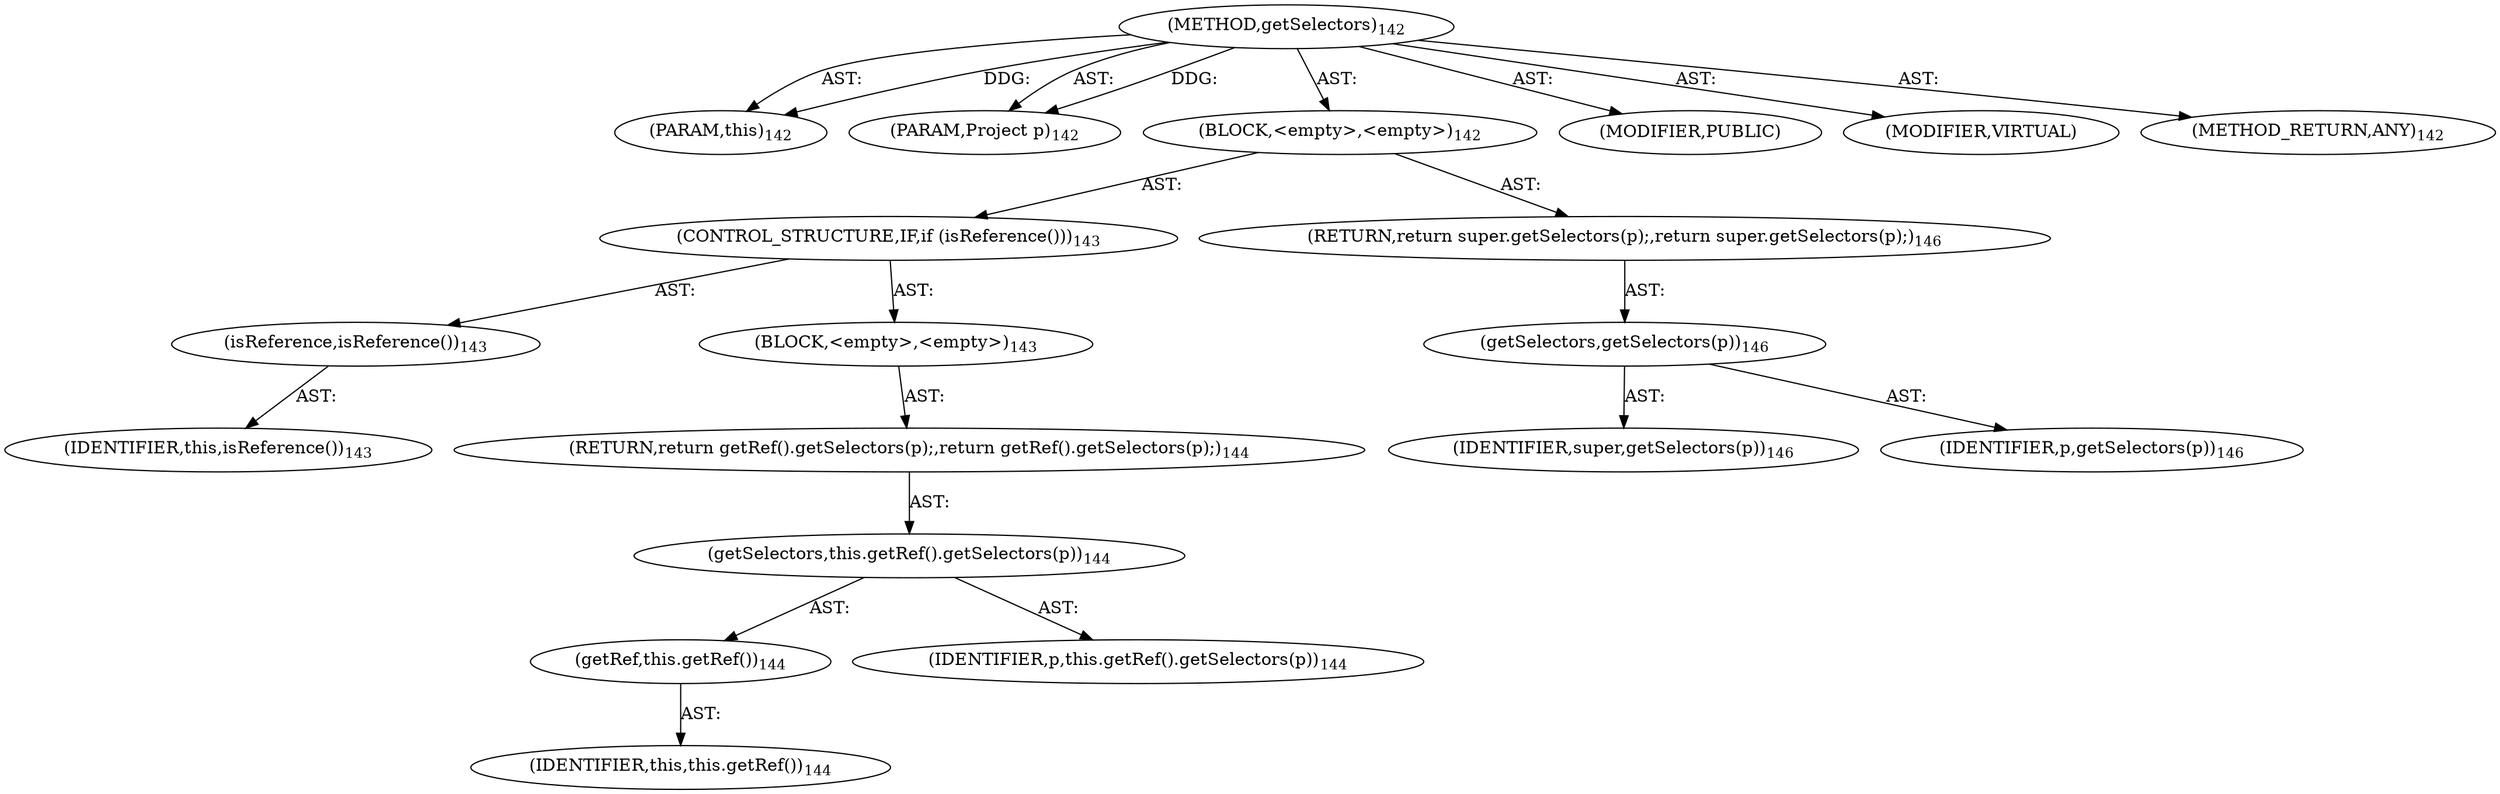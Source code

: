digraph "getSelectors" {  
"111669149701" [label = <(METHOD,getSelectors)<SUB>142</SUB>> ]
"115964116996" [label = <(PARAM,this)<SUB>142</SUB>> ]
"115964117005" [label = <(PARAM,Project p)<SUB>142</SUB>> ]
"25769803786" [label = <(BLOCK,&lt;empty&gt;,&lt;empty&gt;)<SUB>142</SUB>> ]
"47244640261" [label = <(CONTROL_STRUCTURE,IF,if (isReference()))<SUB>143</SUB>> ]
"30064771104" [label = <(isReference,isReference())<SUB>143</SUB>> ]
"68719476743" [label = <(IDENTIFIER,this,isReference())<SUB>143</SUB>> ]
"25769803787" [label = <(BLOCK,&lt;empty&gt;,&lt;empty&gt;)<SUB>143</SUB>> ]
"146028888070" [label = <(RETURN,return getRef().getSelectors(p);,return getRef().getSelectors(p);)<SUB>144</SUB>> ]
"30064771105" [label = <(getSelectors,this.getRef().getSelectors(p))<SUB>144</SUB>> ]
"30064771106" [label = <(getRef,this.getRef())<SUB>144</SUB>> ]
"68719476744" [label = <(IDENTIFIER,this,this.getRef())<SUB>144</SUB>> ]
"68719476778" [label = <(IDENTIFIER,p,this.getRef().getSelectors(p))<SUB>144</SUB>> ]
"146028888071" [label = <(RETURN,return super.getSelectors(p);,return super.getSelectors(p);)<SUB>146</SUB>> ]
"30064771107" [label = <(getSelectors,getSelectors(p))<SUB>146</SUB>> ]
"68719476779" [label = <(IDENTIFIER,super,getSelectors(p))<SUB>146</SUB>> ]
"68719476780" [label = <(IDENTIFIER,p,getSelectors(p))<SUB>146</SUB>> ]
"133143986188" [label = <(MODIFIER,PUBLIC)> ]
"133143986189" [label = <(MODIFIER,VIRTUAL)> ]
"128849018885" [label = <(METHOD_RETURN,ANY)<SUB>142</SUB>> ]
  "111669149701" -> "115964116996"  [ label = "AST: "] 
  "111669149701" -> "115964117005"  [ label = "AST: "] 
  "111669149701" -> "25769803786"  [ label = "AST: "] 
  "111669149701" -> "133143986188"  [ label = "AST: "] 
  "111669149701" -> "133143986189"  [ label = "AST: "] 
  "111669149701" -> "128849018885"  [ label = "AST: "] 
  "25769803786" -> "47244640261"  [ label = "AST: "] 
  "25769803786" -> "146028888071"  [ label = "AST: "] 
  "47244640261" -> "30064771104"  [ label = "AST: "] 
  "47244640261" -> "25769803787"  [ label = "AST: "] 
  "30064771104" -> "68719476743"  [ label = "AST: "] 
  "25769803787" -> "146028888070"  [ label = "AST: "] 
  "146028888070" -> "30064771105"  [ label = "AST: "] 
  "30064771105" -> "30064771106"  [ label = "AST: "] 
  "30064771105" -> "68719476778"  [ label = "AST: "] 
  "30064771106" -> "68719476744"  [ label = "AST: "] 
  "146028888071" -> "30064771107"  [ label = "AST: "] 
  "30064771107" -> "68719476779"  [ label = "AST: "] 
  "30064771107" -> "68719476780"  [ label = "AST: "] 
  "111669149701" -> "115964116996"  [ label = "DDG: "] 
  "111669149701" -> "115964117005"  [ label = "DDG: "] 
}
